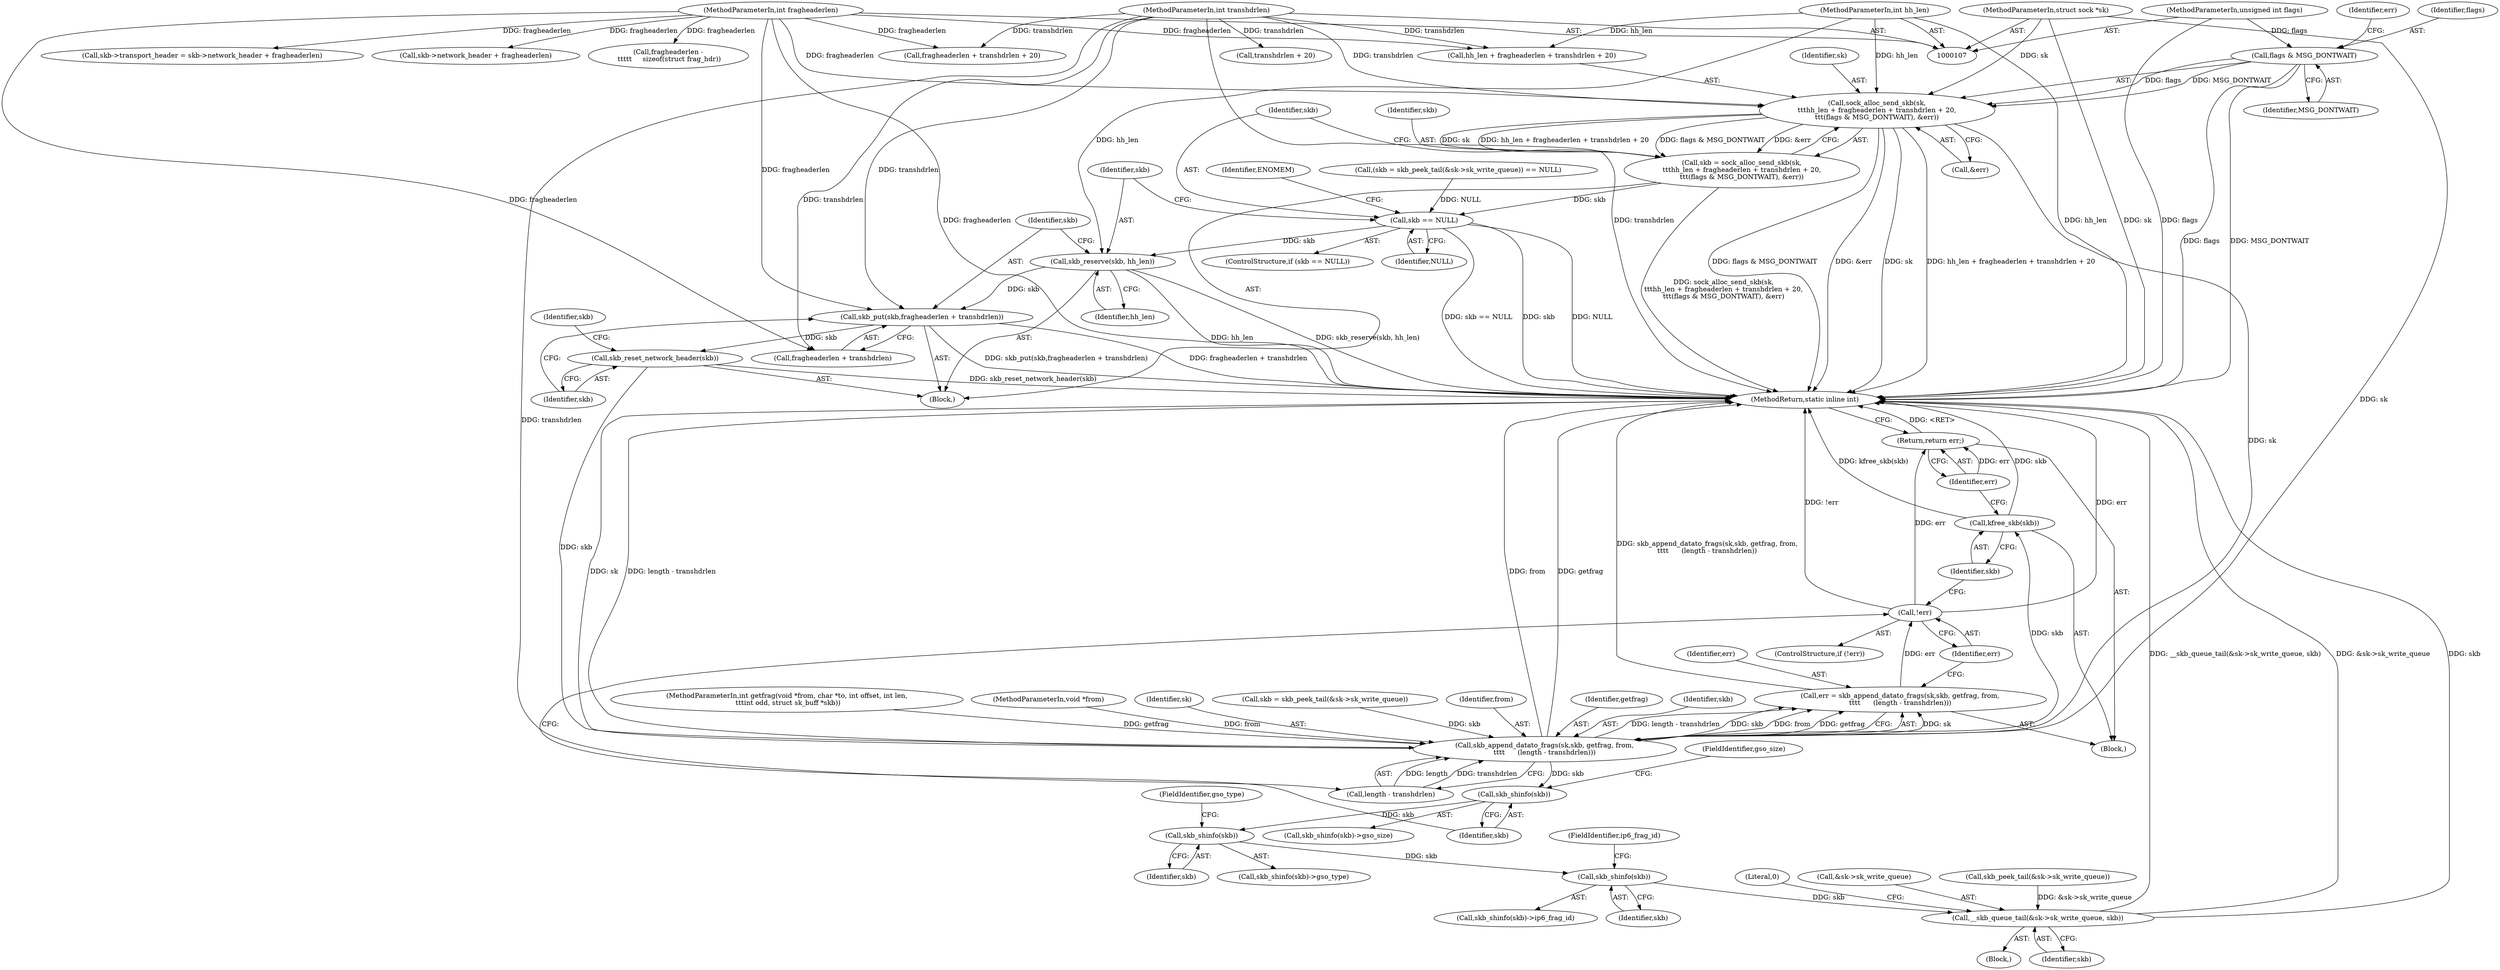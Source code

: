 digraph "0_linux_87c48fa3b4630905f98268dde838ee43626a060c_2@API" {
"1000134" [label="(Call,sock_alloc_send_skb(sk,\n\t\t\thh_len + fragheaderlen + transhdrlen + 20,\n\t\t\t(flags & MSG_DONTWAIT), &err))"];
"1000108" [label="(MethodParameterIn,struct sock *sk)"];
"1000112" [label="(MethodParameterIn,int hh_len)"];
"1000113" [label="(MethodParameterIn,int fragheaderlen)"];
"1000114" [label="(MethodParameterIn,int transhdrlen)"];
"1000143" [label="(Call,flags & MSG_DONTWAIT)"];
"1000116" [label="(MethodParameterIn,unsigned int flags)"];
"1000132" [label="(Call,skb = sock_alloc_send_skb(sk,\n\t\t\thh_len + fragheaderlen + transhdrlen + 20,\n\t\t\t(flags & MSG_DONTWAIT), &err))"];
"1000149" [label="(Call,skb == NULL)"];
"1000155" [label="(Call,skb_reserve(skb, hh_len))"];
"1000158" [label="(Call,skb_put(skb,fragheaderlen + transhdrlen))"];
"1000163" [label="(Call,skb_reset_network_header(skb))"];
"1000186" [label="(Call,skb_append_datato_frags(sk,skb, getfrag, from,\n\t\t\t\t      (length - transhdrlen)))"];
"1000184" [label="(Call,err = skb_append_datato_frags(sk,skb, getfrag, from,\n\t\t\t\t      (length - transhdrlen)))"];
"1000195" [label="(Call,!err)"];
"1000240" [label="(Return,return err;)"];
"1000201" [label="(Call,skb_shinfo(skb))"];
"1000214" [label="(Call,skb_shinfo(skb))"];
"1000224" [label="(Call,skb_shinfo(skb))"];
"1000230" [label="(Call,__skb_queue_tail(&sk->sk_write_queue, skb))"];
"1000238" [label="(Call,kfree_skb(skb))"];
"1000146" [label="(Call,&err)"];
"1000230" [label="(Call,__skb_queue_tail(&sk->sk_write_queue, skb))"];
"1000109" [label="(MethodParameterIn,int getfrag(void *from, char *to, int offset, int len,\n \t\t\tint odd, struct sk_buff *skb))"];
"1000226" [label="(FieldIdentifier,ip6_frag_id)"];
"1000194" [label="(ControlStructure,if (!err))"];
"1000154" [label="(Identifier,ENOMEM)"];
"1000112" [label="(MethodParameterIn,int hh_len)"];
"1000224" [label="(Call,skb_shinfo(skb))"];
"1000136" [label="(Call,hh_len + fragheaderlen + transhdrlen + 20)"];
"1000186" [label="(Call,skb_append_datato_frags(sk,skb, getfrag, from,\n\t\t\t\t      (length - transhdrlen)))"];
"1000138" [label="(Call,fragheaderlen + transhdrlen + 20)"];
"1000116" [label="(MethodParameterIn,unsigned int flags)"];
"1000114" [label="(MethodParameterIn,int transhdrlen)"];
"1000110" [label="(MethodParameterIn,void *from)"];
"1000196" [label="(Identifier,err)"];
"1000113" [label="(MethodParameterIn,int fragheaderlen)"];
"1000155" [label="(Call,skb_reserve(skb, hh_len))"];
"1000118" [label="(Block,)"];
"1000156" [label="(Identifier,skb)"];
"1000145" [label="(Identifier,MSG_DONTWAIT)"];
"1000201" [label="(Call,skb_shinfo(skb))"];
"1000203" [label="(FieldIdentifier,gso_size)"];
"1000135" [label="(Identifier,sk)"];
"1000213" [label="(Call,skb_shinfo(skb)->gso_type)"];
"1000237" [label="(Literal,0)"];
"1000187" [label="(Identifier,sk)"];
"1000202" [label="(Identifier,skb)"];
"1000149" [label="(Call,skb == NULL)"];
"1000123" [label="(Call,skb = skb_peek_tail(&sk->sk_write_queue))"];
"1000184" [label="(Call,err = skb_append_datato_frags(sk,skb, getfrag, from,\n\t\t\t\t      (length - transhdrlen)))"];
"1000122" [label="(Call,(skb = skb_peek_tail(&sk->sk_write_queue)) == NULL)"];
"1000163" [label="(Call,skb_reset_network_header(skb))"];
"1000200" [label="(Call,skb_shinfo(skb)->gso_size)"];
"1000225" [label="(Identifier,skb)"];
"1000157" [label="(Identifier,hh_len)"];
"1000131" [label="(Block,)"];
"1000190" [label="(Identifier,from)"];
"1000148" [label="(ControlStructure,if (skb == NULL))"];
"1000160" [label="(Call,fragheaderlen + transhdrlen)"];
"1000144" [label="(Identifier,flags)"];
"1000167" [label="(Identifier,skb)"];
"1000223" [label="(Call,skb_shinfo(skb)->ip6_frag_id)"];
"1000241" [label="(Identifier,err)"];
"1000197" [label="(Block,)"];
"1000235" [label="(Identifier,skb)"];
"1000164" [label="(Identifier,skb)"];
"1000240" [label="(Return,return err;)"];
"1000231" [label="(Call,&sk->sk_write_queue)"];
"1000147" [label="(Identifier,err)"];
"1000242" [label="(MethodReturn,static inline int)"];
"1000189" [label="(Identifier,getfrag)"];
"1000151" [label="(Identifier,NULL)"];
"1000214" [label="(Call,skb_shinfo(skb))"];
"1000195" [label="(Call,!err)"];
"1000158" [label="(Call,skb_put(skb,fragheaderlen + transhdrlen))"];
"1000143" [label="(Call,flags & MSG_DONTWAIT)"];
"1000215" [label="(Identifier,skb)"];
"1000132" [label="(Call,skb = sock_alloc_send_skb(sk,\n\t\t\thh_len + fragheaderlen + transhdrlen + 20,\n\t\t\t(flags & MSG_DONTWAIT), &err))"];
"1000188" [label="(Identifier,skb)"];
"1000140" [label="(Call,transhdrlen + 20)"];
"1000125" [label="(Call,skb_peek_tail(&sk->sk_write_queue))"];
"1000165" [label="(Call,skb->transport_header = skb->network_header + fragheaderlen)"];
"1000239" [label="(Identifier,skb)"];
"1000159" [label="(Identifier,skb)"];
"1000133" [label="(Identifier,skb)"];
"1000108" [label="(MethodParameterIn,struct sock *sk)"];
"1000169" [label="(Call,skb->network_header + fragheaderlen)"];
"1000150" [label="(Identifier,skb)"];
"1000134" [label="(Call,sock_alloc_send_skb(sk,\n\t\t\thh_len + fragheaderlen + transhdrlen + 20,\n\t\t\t(flags & MSG_DONTWAIT), &err))"];
"1000185" [label="(Identifier,err)"];
"1000238" [label="(Call,kfree_skb(skb))"];
"1000191" [label="(Call,length - transhdrlen)"];
"1000207" [label="(Call,fragheaderlen -\n \t\t\t\t\t     sizeof(struct frag_hdr))"];
"1000216" [label="(FieldIdentifier,gso_type)"];
"1000134" -> "1000132"  [label="AST: "];
"1000134" -> "1000146"  [label="CFG: "];
"1000135" -> "1000134"  [label="AST: "];
"1000136" -> "1000134"  [label="AST: "];
"1000143" -> "1000134"  [label="AST: "];
"1000146" -> "1000134"  [label="AST: "];
"1000132" -> "1000134"  [label="CFG: "];
"1000134" -> "1000242"  [label="DDG: sk"];
"1000134" -> "1000242"  [label="DDG: hh_len + fragheaderlen + transhdrlen + 20"];
"1000134" -> "1000242"  [label="DDG: flags & MSG_DONTWAIT"];
"1000134" -> "1000242"  [label="DDG: &err"];
"1000134" -> "1000132"  [label="DDG: sk"];
"1000134" -> "1000132"  [label="DDG: hh_len + fragheaderlen + transhdrlen + 20"];
"1000134" -> "1000132"  [label="DDG: flags & MSG_DONTWAIT"];
"1000134" -> "1000132"  [label="DDG: &err"];
"1000108" -> "1000134"  [label="DDG: sk"];
"1000112" -> "1000134"  [label="DDG: hh_len"];
"1000113" -> "1000134"  [label="DDG: fragheaderlen"];
"1000114" -> "1000134"  [label="DDG: transhdrlen"];
"1000143" -> "1000134"  [label="DDG: flags"];
"1000143" -> "1000134"  [label="DDG: MSG_DONTWAIT"];
"1000134" -> "1000186"  [label="DDG: sk"];
"1000108" -> "1000107"  [label="AST: "];
"1000108" -> "1000242"  [label="DDG: sk"];
"1000108" -> "1000186"  [label="DDG: sk"];
"1000112" -> "1000107"  [label="AST: "];
"1000112" -> "1000242"  [label="DDG: hh_len"];
"1000112" -> "1000136"  [label="DDG: hh_len"];
"1000112" -> "1000155"  [label="DDG: hh_len"];
"1000113" -> "1000107"  [label="AST: "];
"1000113" -> "1000242"  [label="DDG: fragheaderlen"];
"1000113" -> "1000136"  [label="DDG: fragheaderlen"];
"1000113" -> "1000138"  [label="DDG: fragheaderlen"];
"1000113" -> "1000158"  [label="DDG: fragheaderlen"];
"1000113" -> "1000160"  [label="DDG: fragheaderlen"];
"1000113" -> "1000165"  [label="DDG: fragheaderlen"];
"1000113" -> "1000169"  [label="DDG: fragheaderlen"];
"1000113" -> "1000207"  [label="DDG: fragheaderlen"];
"1000114" -> "1000107"  [label="AST: "];
"1000114" -> "1000242"  [label="DDG: transhdrlen"];
"1000114" -> "1000136"  [label="DDG: transhdrlen"];
"1000114" -> "1000138"  [label="DDG: transhdrlen"];
"1000114" -> "1000140"  [label="DDG: transhdrlen"];
"1000114" -> "1000158"  [label="DDG: transhdrlen"];
"1000114" -> "1000160"  [label="DDG: transhdrlen"];
"1000114" -> "1000191"  [label="DDG: transhdrlen"];
"1000143" -> "1000145"  [label="CFG: "];
"1000144" -> "1000143"  [label="AST: "];
"1000145" -> "1000143"  [label="AST: "];
"1000147" -> "1000143"  [label="CFG: "];
"1000143" -> "1000242"  [label="DDG: flags"];
"1000143" -> "1000242"  [label="DDG: MSG_DONTWAIT"];
"1000116" -> "1000143"  [label="DDG: flags"];
"1000116" -> "1000107"  [label="AST: "];
"1000116" -> "1000242"  [label="DDG: flags"];
"1000132" -> "1000131"  [label="AST: "];
"1000133" -> "1000132"  [label="AST: "];
"1000150" -> "1000132"  [label="CFG: "];
"1000132" -> "1000242"  [label="DDG: sock_alloc_send_skb(sk,\n\t\t\thh_len + fragheaderlen + transhdrlen + 20,\n\t\t\t(flags & MSG_DONTWAIT), &err)"];
"1000132" -> "1000149"  [label="DDG: skb"];
"1000149" -> "1000148"  [label="AST: "];
"1000149" -> "1000151"  [label="CFG: "];
"1000150" -> "1000149"  [label="AST: "];
"1000151" -> "1000149"  [label="AST: "];
"1000154" -> "1000149"  [label="CFG: "];
"1000156" -> "1000149"  [label="CFG: "];
"1000149" -> "1000242"  [label="DDG: NULL"];
"1000149" -> "1000242"  [label="DDG: skb == NULL"];
"1000149" -> "1000242"  [label="DDG: skb"];
"1000122" -> "1000149"  [label="DDG: NULL"];
"1000149" -> "1000155"  [label="DDG: skb"];
"1000155" -> "1000131"  [label="AST: "];
"1000155" -> "1000157"  [label="CFG: "];
"1000156" -> "1000155"  [label="AST: "];
"1000157" -> "1000155"  [label="AST: "];
"1000159" -> "1000155"  [label="CFG: "];
"1000155" -> "1000242"  [label="DDG: hh_len"];
"1000155" -> "1000242"  [label="DDG: skb_reserve(skb, hh_len)"];
"1000155" -> "1000158"  [label="DDG: skb"];
"1000158" -> "1000131"  [label="AST: "];
"1000158" -> "1000160"  [label="CFG: "];
"1000159" -> "1000158"  [label="AST: "];
"1000160" -> "1000158"  [label="AST: "];
"1000164" -> "1000158"  [label="CFG: "];
"1000158" -> "1000242"  [label="DDG: fragheaderlen + transhdrlen"];
"1000158" -> "1000242"  [label="DDG: skb_put(skb,fragheaderlen + transhdrlen)"];
"1000158" -> "1000163"  [label="DDG: skb"];
"1000163" -> "1000131"  [label="AST: "];
"1000163" -> "1000164"  [label="CFG: "];
"1000164" -> "1000163"  [label="AST: "];
"1000167" -> "1000163"  [label="CFG: "];
"1000163" -> "1000242"  [label="DDG: skb_reset_network_header(skb)"];
"1000163" -> "1000186"  [label="DDG: skb"];
"1000186" -> "1000184"  [label="AST: "];
"1000186" -> "1000191"  [label="CFG: "];
"1000187" -> "1000186"  [label="AST: "];
"1000188" -> "1000186"  [label="AST: "];
"1000189" -> "1000186"  [label="AST: "];
"1000190" -> "1000186"  [label="AST: "];
"1000191" -> "1000186"  [label="AST: "];
"1000184" -> "1000186"  [label="CFG: "];
"1000186" -> "1000242"  [label="DDG: sk"];
"1000186" -> "1000242"  [label="DDG: from"];
"1000186" -> "1000242"  [label="DDG: getfrag"];
"1000186" -> "1000242"  [label="DDG: length - transhdrlen"];
"1000186" -> "1000184"  [label="DDG: sk"];
"1000186" -> "1000184"  [label="DDG: length - transhdrlen"];
"1000186" -> "1000184"  [label="DDG: skb"];
"1000186" -> "1000184"  [label="DDG: from"];
"1000186" -> "1000184"  [label="DDG: getfrag"];
"1000123" -> "1000186"  [label="DDG: skb"];
"1000109" -> "1000186"  [label="DDG: getfrag"];
"1000110" -> "1000186"  [label="DDG: from"];
"1000191" -> "1000186"  [label="DDG: length"];
"1000191" -> "1000186"  [label="DDG: transhdrlen"];
"1000186" -> "1000201"  [label="DDG: skb"];
"1000186" -> "1000238"  [label="DDG: skb"];
"1000184" -> "1000118"  [label="AST: "];
"1000185" -> "1000184"  [label="AST: "];
"1000196" -> "1000184"  [label="CFG: "];
"1000184" -> "1000242"  [label="DDG: skb_append_datato_frags(sk,skb, getfrag, from,\n\t\t\t\t      (length - transhdrlen))"];
"1000184" -> "1000195"  [label="DDG: err"];
"1000195" -> "1000194"  [label="AST: "];
"1000195" -> "1000196"  [label="CFG: "];
"1000196" -> "1000195"  [label="AST: "];
"1000202" -> "1000195"  [label="CFG: "];
"1000239" -> "1000195"  [label="CFG: "];
"1000195" -> "1000242"  [label="DDG: !err"];
"1000195" -> "1000242"  [label="DDG: err"];
"1000195" -> "1000240"  [label="DDG: err"];
"1000240" -> "1000118"  [label="AST: "];
"1000240" -> "1000241"  [label="CFG: "];
"1000241" -> "1000240"  [label="AST: "];
"1000242" -> "1000240"  [label="CFG: "];
"1000240" -> "1000242"  [label="DDG: <RET>"];
"1000241" -> "1000240"  [label="DDG: err"];
"1000201" -> "1000200"  [label="AST: "];
"1000201" -> "1000202"  [label="CFG: "];
"1000202" -> "1000201"  [label="AST: "];
"1000203" -> "1000201"  [label="CFG: "];
"1000201" -> "1000214"  [label="DDG: skb"];
"1000214" -> "1000213"  [label="AST: "];
"1000214" -> "1000215"  [label="CFG: "];
"1000215" -> "1000214"  [label="AST: "];
"1000216" -> "1000214"  [label="CFG: "];
"1000214" -> "1000224"  [label="DDG: skb"];
"1000224" -> "1000223"  [label="AST: "];
"1000224" -> "1000225"  [label="CFG: "];
"1000225" -> "1000224"  [label="AST: "];
"1000226" -> "1000224"  [label="CFG: "];
"1000224" -> "1000230"  [label="DDG: skb"];
"1000230" -> "1000197"  [label="AST: "];
"1000230" -> "1000235"  [label="CFG: "];
"1000231" -> "1000230"  [label="AST: "];
"1000235" -> "1000230"  [label="AST: "];
"1000237" -> "1000230"  [label="CFG: "];
"1000230" -> "1000242"  [label="DDG: &sk->sk_write_queue"];
"1000230" -> "1000242"  [label="DDG: skb"];
"1000230" -> "1000242"  [label="DDG: __skb_queue_tail(&sk->sk_write_queue, skb)"];
"1000125" -> "1000230"  [label="DDG: &sk->sk_write_queue"];
"1000238" -> "1000118"  [label="AST: "];
"1000238" -> "1000239"  [label="CFG: "];
"1000239" -> "1000238"  [label="AST: "];
"1000241" -> "1000238"  [label="CFG: "];
"1000238" -> "1000242"  [label="DDG: skb"];
"1000238" -> "1000242"  [label="DDG: kfree_skb(skb)"];
}
